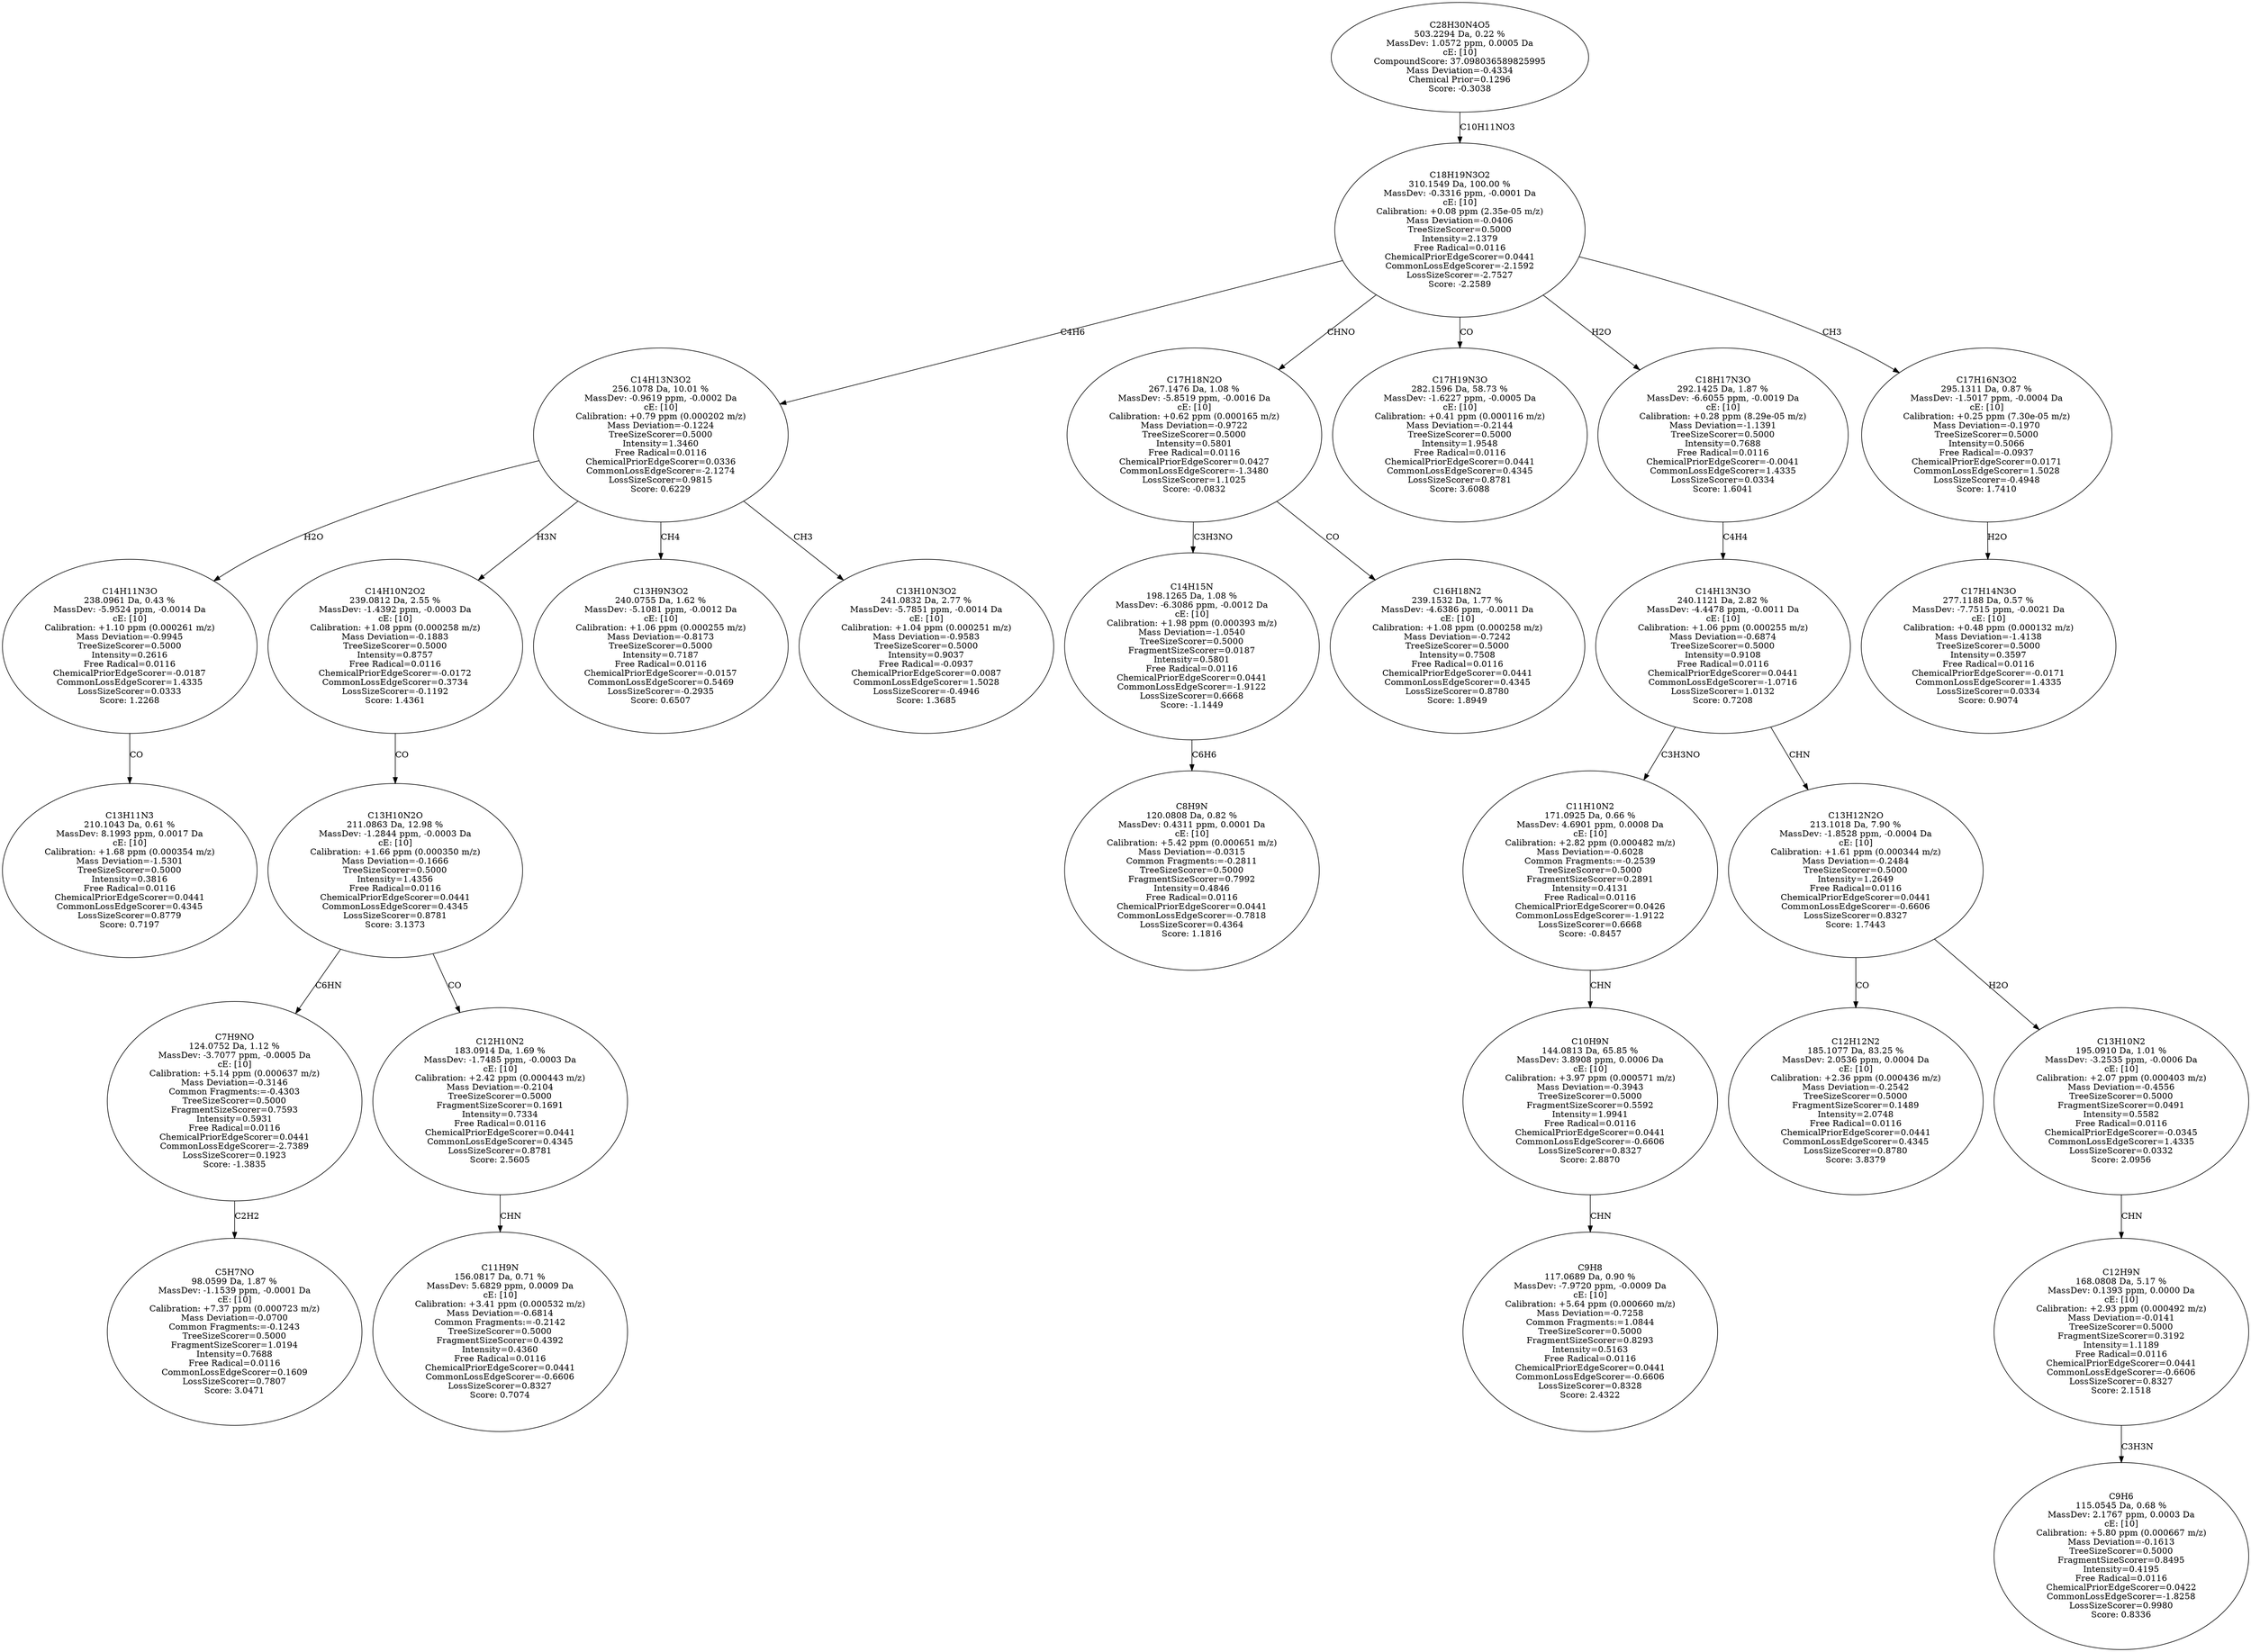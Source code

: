 strict digraph {
v1 [label="C13H11N3\n210.1043 Da, 0.61 %\nMassDev: 8.1993 ppm, 0.0017 Da\ncE: [10]\nCalibration: +1.68 ppm (0.000354 m/z)\nMass Deviation=-1.5301\nTreeSizeScorer=0.5000\nIntensity=0.3816\nFree Radical=0.0116\nChemicalPriorEdgeScorer=0.0441\nCommonLossEdgeScorer=0.4345\nLossSizeScorer=0.8779\nScore: 0.7197"];
v2 [label="C14H11N3O\n238.0961 Da, 0.43 %\nMassDev: -5.9524 ppm, -0.0014 Da\ncE: [10]\nCalibration: +1.10 ppm (0.000261 m/z)\nMass Deviation=-0.9945\nTreeSizeScorer=0.5000\nIntensity=0.2616\nFree Radical=0.0116\nChemicalPriorEdgeScorer=-0.0187\nCommonLossEdgeScorer=1.4335\nLossSizeScorer=0.0333\nScore: 1.2268"];
v3 [label="C5H7NO\n98.0599 Da, 1.87 %\nMassDev: -1.1539 ppm, -0.0001 Da\ncE: [10]\nCalibration: +7.37 ppm (0.000723 m/z)\nMass Deviation=-0.0700\nCommon Fragments:=-0.1243\nTreeSizeScorer=0.5000\nFragmentSizeScorer=1.0194\nIntensity=0.7688\nFree Radical=0.0116\nCommonLossEdgeScorer=0.1609\nLossSizeScorer=0.7807\nScore: 3.0471"];
v4 [label="C7H9NO\n124.0752 Da, 1.12 %\nMassDev: -3.7077 ppm, -0.0005 Da\ncE: [10]\nCalibration: +5.14 ppm (0.000637 m/z)\nMass Deviation=-0.3146\nCommon Fragments:=-0.4303\nTreeSizeScorer=0.5000\nFragmentSizeScorer=0.7593\nIntensity=0.5931\nFree Radical=0.0116\nChemicalPriorEdgeScorer=0.0441\nCommonLossEdgeScorer=-2.7389\nLossSizeScorer=0.1923\nScore: -1.3835"];
v5 [label="C11H9N\n156.0817 Da, 0.71 %\nMassDev: 5.6829 ppm, 0.0009 Da\ncE: [10]\nCalibration: +3.41 ppm (0.000532 m/z)\nMass Deviation=-0.6814\nCommon Fragments:=-0.2142\nTreeSizeScorer=0.5000\nFragmentSizeScorer=0.4392\nIntensity=0.4360\nFree Radical=0.0116\nChemicalPriorEdgeScorer=0.0441\nCommonLossEdgeScorer=-0.6606\nLossSizeScorer=0.8327\nScore: 0.7074"];
v6 [label="C12H10N2\n183.0914 Da, 1.69 %\nMassDev: -1.7485 ppm, -0.0003 Da\ncE: [10]\nCalibration: +2.42 ppm (0.000443 m/z)\nMass Deviation=-0.2104\nTreeSizeScorer=0.5000\nFragmentSizeScorer=0.1691\nIntensity=0.7334\nFree Radical=0.0116\nChemicalPriorEdgeScorer=0.0441\nCommonLossEdgeScorer=0.4345\nLossSizeScorer=0.8781\nScore: 2.5605"];
v7 [label="C13H10N2O\n211.0863 Da, 12.98 %\nMassDev: -1.2844 ppm, -0.0003 Da\ncE: [10]\nCalibration: +1.66 ppm (0.000350 m/z)\nMass Deviation=-0.1666\nTreeSizeScorer=0.5000\nIntensity=1.4356\nFree Radical=0.0116\nChemicalPriorEdgeScorer=0.0441\nCommonLossEdgeScorer=0.4345\nLossSizeScorer=0.8781\nScore: 3.1373"];
v8 [label="C14H10N2O2\n239.0812 Da, 2.55 %\nMassDev: -1.4392 ppm, -0.0003 Da\ncE: [10]\nCalibration: +1.08 ppm (0.000258 m/z)\nMass Deviation=-0.1883\nTreeSizeScorer=0.5000\nIntensity=0.8757\nFree Radical=0.0116\nChemicalPriorEdgeScorer=-0.0172\nCommonLossEdgeScorer=0.3734\nLossSizeScorer=-0.1192\nScore: 1.4361"];
v9 [label="C13H9N3O2\n240.0755 Da, 1.62 %\nMassDev: -5.1081 ppm, -0.0012 Da\ncE: [10]\nCalibration: +1.06 ppm (0.000255 m/z)\nMass Deviation=-0.8173\nTreeSizeScorer=0.5000\nIntensity=0.7187\nFree Radical=0.0116\nChemicalPriorEdgeScorer=-0.0157\nCommonLossEdgeScorer=0.5469\nLossSizeScorer=-0.2935\nScore: 0.6507"];
v10 [label="C13H10N3O2\n241.0832 Da, 2.77 %\nMassDev: -5.7851 ppm, -0.0014 Da\ncE: [10]\nCalibration: +1.04 ppm (0.000251 m/z)\nMass Deviation=-0.9583\nTreeSizeScorer=0.5000\nIntensity=0.9037\nFree Radical=-0.0937\nChemicalPriorEdgeScorer=0.0087\nCommonLossEdgeScorer=1.5028\nLossSizeScorer=-0.4946\nScore: 1.3685"];
v11 [label="C14H13N3O2\n256.1078 Da, 10.01 %\nMassDev: -0.9619 ppm, -0.0002 Da\ncE: [10]\nCalibration: +0.79 ppm (0.000202 m/z)\nMass Deviation=-0.1224\nTreeSizeScorer=0.5000\nIntensity=1.3460\nFree Radical=0.0116\nChemicalPriorEdgeScorer=0.0336\nCommonLossEdgeScorer=-2.1274\nLossSizeScorer=0.9815\nScore: 0.6229"];
v12 [label="C8H9N\n120.0808 Da, 0.82 %\nMassDev: 0.4311 ppm, 0.0001 Da\ncE: [10]\nCalibration: +5.42 ppm (0.000651 m/z)\nMass Deviation=-0.0315\nCommon Fragments:=-0.2811\nTreeSizeScorer=0.5000\nFragmentSizeScorer=0.7992\nIntensity=0.4846\nFree Radical=0.0116\nChemicalPriorEdgeScorer=0.0441\nCommonLossEdgeScorer=-0.7818\nLossSizeScorer=0.4364\nScore: 1.1816"];
v13 [label="C14H15N\n198.1265 Da, 1.08 %\nMassDev: -6.3086 ppm, -0.0012 Da\ncE: [10]\nCalibration: +1.98 ppm (0.000393 m/z)\nMass Deviation=-1.0540\nTreeSizeScorer=0.5000\nFragmentSizeScorer=0.0187\nIntensity=0.5801\nFree Radical=0.0116\nChemicalPriorEdgeScorer=0.0441\nCommonLossEdgeScorer=-1.9122\nLossSizeScorer=0.6668\nScore: -1.1449"];
v14 [label="C16H18N2\n239.1532 Da, 1.77 %\nMassDev: -4.6386 ppm, -0.0011 Da\ncE: [10]\nCalibration: +1.08 ppm (0.000258 m/z)\nMass Deviation=-0.7242\nTreeSizeScorer=0.5000\nIntensity=0.7508\nFree Radical=0.0116\nChemicalPriorEdgeScorer=0.0441\nCommonLossEdgeScorer=0.4345\nLossSizeScorer=0.8780\nScore: 1.8949"];
v15 [label="C17H18N2O\n267.1476 Da, 1.08 %\nMassDev: -5.8519 ppm, -0.0016 Da\ncE: [10]\nCalibration: +0.62 ppm (0.000165 m/z)\nMass Deviation=-0.9722\nTreeSizeScorer=0.5000\nIntensity=0.5801\nFree Radical=0.0116\nChemicalPriorEdgeScorer=0.0427\nCommonLossEdgeScorer=-1.3480\nLossSizeScorer=1.1025\nScore: -0.0832"];
v16 [label="C17H19N3O\n282.1596 Da, 58.73 %\nMassDev: -1.6227 ppm, -0.0005 Da\ncE: [10]\nCalibration: +0.41 ppm (0.000116 m/z)\nMass Deviation=-0.2144\nTreeSizeScorer=0.5000\nIntensity=1.9548\nFree Radical=0.0116\nChemicalPriorEdgeScorer=0.0441\nCommonLossEdgeScorer=0.4345\nLossSizeScorer=0.8781\nScore: 3.6088"];
v17 [label="C9H8\n117.0689 Da, 0.90 %\nMassDev: -7.9720 ppm, -0.0009 Da\ncE: [10]\nCalibration: +5.64 ppm (0.000660 m/z)\nMass Deviation=-0.7258\nCommon Fragments:=1.0844\nTreeSizeScorer=0.5000\nFragmentSizeScorer=0.8293\nIntensity=0.5163\nFree Radical=0.0116\nChemicalPriorEdgeScorer=0.0441\nCommonLossEdgeScorer=-0.6606\nLossSizeScorer=0.8328\nScore: 2.4322"];
v18 [label="C10H9N\n144.0813 Da, 65.85 %\nMassDev: 3.8908 ppm, 0.0006 Da\ncE: [10]\nCalibration: +3.97 ppm (0.000571 m/z)\nMass Deviation=-0.3943\nTreeSizeScorer=0.5000\nFragmentSizeScorer=0.5592\nIntensity=1.9941\nFree Radical=0.0116\nChemicalPriorEdgeScorer=0.0441\nCommonLossEdgeScorer=-0.6606\nLossSizeScorer=0.8327\nScore: 2.8870"];
v19 [label="C11H10N2\n171.0925 Da, 0.66 %\nMassDev: 4.6901 ppm, 0.0008 Da\ncE: [10]\nCalibration: +2.82 ppm (0.000482 m/z)\nMass Deviation=-0.6028\nCommon Fragments:=-0.2539\nTreeSizeScorer=0.5000\nFragmentSizeScorer=0.2891\nIntensity=0.4131\nFree Radical=0.0116\nChemicalPriorEdgeScorer=0.0426\nCommonLossEdgeScorer=-1.9122\nLossSizeScorer=0.6668\nScore: -0.8457"];
v20 [label="C12H12N2\n185.1077 Da, 83.25 %\nMassDev: 2.0536 ppm, 0.0004 Da\ncE: [10]\nCalibration: +2.36 ppm (0.000436 m/z)\nMass Deviation=-0.2542\nTreeSizeScorer=0.5000\nFragmentSizeScorer=0.1489\nIntensity=2.0748\nFree Radical=0.0116\nChemicalPriorEdgeScorer=0.0441\nCommonLossEdgeScorer=0.4345\nLossSizeScorer=0.8780\nScore: 3.8379"];
v21 [label="C9H6\n115.0545 Da, 0.68 %\nMassDev: 2.1767 ppm, 0.0003 Da\ncE: [10]\nCalibration: +5.80 ppm (0.000667 m/z)\nMass Deviation=-0.1613\nTreeSizeScorer=0.5000\nFragmentSizeScorer=0.8495\nIntensity=0.4195\nFree Radical=0.0116\nChemicalPriorEdgeScorer=0.0422\nCommonLossEdgeScorer=-1.8258\nLossSizeScorer=0.9980\nScore: 0.8336"];
v22 [label="C12H9N\n168.0808 Da, 5.17 %\nMassDev: 0.1393 ppm, 0.0000 Da\ncE: [10]\nCalibration: +2.93 ppm (0.000492 m/z)\nMass Deviation=-0.0141\nTreeSizeScorer=0.5000\nFragmentSizeScorer=0.3192\nIntensity=1.1189\nFree Radical=0.0116\nChemicalPriorEdgeScorer=0.0441\nCommonLossEdgeScorer=-0.6606\nLossSizeScorer=0.8327\nScore: 2.1518"];
v23 [label="C13H10N2\n195.0910 Da, 1.01 %\nMassDev: -3.2535 ppm, -0.0006 Da\ncE: [10]\nCalibration: +2.07 ppm (0.000403 m/z)\nMass Deviation=-0.4556\nTreeSizeScorer=0.5000\nFragmentSizeScorer=0.0491\nIntensity=0.5582\nFree Radical=0.0116\nChemicalPriorEdgeScorer=-0.0345\nCommonLossEdgeScorer=1.4335\nLossSizeScorer=0.0332\nScore: 2.0956"];
v24 [label="C13H12N2O\n213.1018 Da, 7.90 %\nMassDev: -1.8528 ppm, -0.0004 Da\ncE: [10]\nCalibration: +1.61 ppm (0.000344 m/z)\nMass Deviation=-0.2484\nTreeSizeScorer=0.5000\nIntensity=1.2649\nFree Radical=0.0116\nChemicalPriorEdgeScorer=0.0441\nCommonLossEdgeScorer=-0.6606\nLossSizeScorer=0.8327\nScore: 1.7443"];
v25 [label="C14H13N3O\n240.1121 Da, 2.82 %\nMassDev: -4.4478 ppm, -0.0011 Da\ncE: [10]\nCalibration: +1.06 ppm (0.000255 m/z)\nMass Deviation=-0.6874\nTreeSizeScorer=0.5000\nIntensity=0.9108\nFree Radical=0.0116\nChemicalPriorEdgeScorer=0.0441\nCommonLossEdgeScorer=-1.0716\nLossSizeScorer=1.0132\nScore: 0.7208"];
v26 [label="C18H17N3O\n292.1425 Da, 1.87 %\nMassDev: -6.6055 ppm, -0.0019 Da\ncE: [10]\nCalibration: +0.28 ppm (8.29e-05 m/z)\nMass Deviation=-1.1391\nTreeSizeScorer=0.5000\nIntensity=0.7688\nFree Radical=0.0116\nChemicalPriorEdgeScorer=-0.0041\nCommonLossEdgeScorer=1.4335\nLossSizeScorer=0.0334\nScore: 1.6041"];
v27 [label="C17H14N3O\n277.1188 Da, 0.57 %\nMassDev: -7.7515 ppm, -0.0021 Da\ncE: [10]\nCalibration: +0.48 ppm (0.000132 m/z)\nMass Deviation=-1.4138\nTreeSizeScorer=0.5000\nIntensity=0.3597\nFree Radical=0.0116\nChemicalPriorEdgeScorer=-0.0171\nCommonLossEdgeScorer=1.4335\nLossSizeScorer=0.0334\nScore: 0.9074"];
v28 [label="C17H16N3O2\n295.1311 Da, 0.87 %\nMassDev: -1.5017 ppm, -0.0004 Da\ncE: [10]\nCalibration: +0.25 ppm (7.30e-05 m/z)\nMass Deviation=-0.1970\nTreeSizeScorer=0.5000\nIntensity=0.5066\nFree Radical=-0.0937\nChemicalPriorEdgeScorer=0.0171\nCommonLossEdgeScorer=1.5028\nLossSizeScorer=-0.4948\nScore: 1.7410"];
v29 [label="C18H19N3O2\n310.1549 Da, 100.00 %\nMassDev: -0.3316 ppm, -0.0001 Da\ncE: [10]\nCalibration: +0.08 ppm (2.35e-05 m/z)\nMass Deviation=-0.0406\nTreeSizeScorer=0.5000\nIntensity=2.1379\nFree Radical=0.0116\nChemicalPriorEdgeScorer=0.0441\nCommonLossEdgeScorer=-2.1592\nLossSizeScorer=-2.7527\nScore: -2.2589"];
v30 [label="C28H30N4O5\n503.2294 Da, 0.22 %\nMassDev: 1.0572 ppm, 0.0005 Da\ncE: [10]\nCompoundScore: 37.098036589825995\nMass Deviation=-0.4334\nChemical Prior=0.1296\nScore: -0.3038"];
v2 -> v1 [label="CO"];
v11 -> v2 [label="H2O"];
v4 -> v3 [label="C2H2"];
v7 -> v4 [label="C6HN"];
v6 -> v5 [label="CHN"];
v7 -> v6 [label="CO"];
v8 -> v7 [label="CO"];
v11 -> v8 [label="H3N"];
v11 -> v9 [label="CH4"];
v11 -> v10 [label="CH3"];
v29 -> v11 [label="C4H6"];
v13 -> v12 [label="C6H6"];
v15 -> v13 [label="C3H3NO"];
v15 -> v14 [label="CO"];
v29 -> v15 [label="CHNO"];
v29 -> v16 [label="CO"];
v18 -> v17 [label="CHN"];
v19 -> v18 [label="CHN"];
v25 -> v19 [label="C3H3NO"];
v24 -> v20 [label="CO"];
v22 -> v21 [label="C3H3N"];
v23 -> v22 [label="CHN"];
v24 -> v23 [label="H2O"];
v25 -> v24 [label="CHN"];
v26 -> v25 [label="C4H4"];
v29 -> v26 [label="H2O"];
v28 -> v27 [label="H2O"];
v29 -> v28 [label="CH3"];
v30 -> v29 [label="C10H11NO3"];
}